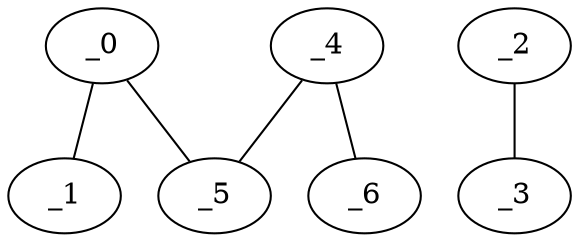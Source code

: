 graph HP1_0010 {
	_0	 [x="1.08933",
		y="2.80973"];
	_1	 [x="1.07705",
		y="-0.0484251"];
	_0 -- _1;
	_5	 [x="2.50841",
		y="1.63319"];
	_0 -- _5;
	_2	 [x="2.08659",
		y="0.574509"];
	_3	 [x="1.88932",
		y="3.16118"];
	_2 -- _3;
	_4	 [x="0.73",
		y="1.75"];
	_4 -- _5;
	_6	 [x="2.18215",
		y="1.93746"];
	_4 -- _6;
}
